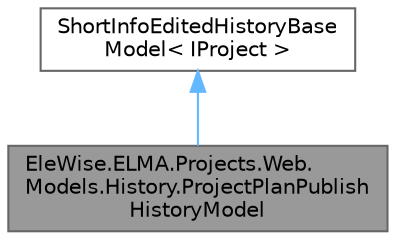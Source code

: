 digraph "EleWise.ELMA.Projects.Web.Models.History.ProjectPlanPublishHistoryModel"
{
 // LATEX_PDF_SIZE
  bgcolor="transparent";
  edge [fontname=Helvetica,fontsize=10,labelfontname=Helvetica,labelfontsize=10];
  node [fontname=Helvetica,fontsize=10,shape=box,height=0.2,width=0.4];
  Node1 [id="Node000001",label="EleWise.ELMA.Projects.Web.\lModels.History.ProjectPlanPublish\lHistoryModel",height=0.2,width=0.4,color="gray40", fillcolor="grey60", style="filled", fontcolor="black",tooltip="Модель представления истории проекта для действия \"Опубликован план проекта\"."];
  Node2 -> Node1 [id="edge1_Node000001_Node000002",dir="back",color="steelblue1",style="solid",tooltip=" "];
  Node2 [id="Node000002",label="ShortInfoEditedHistoryBase\lModel\< IProject \>",height=0.2,width=0.4,color="gray40", fillcolor="white", style="filled",URL="$class_ele_wise_1_1_e_l_m_a_1_1_projects_1_1_web_1_1_models_1_1_history_1_1_short_info_edited_history_base_model.html",tooltip=" "];
}
